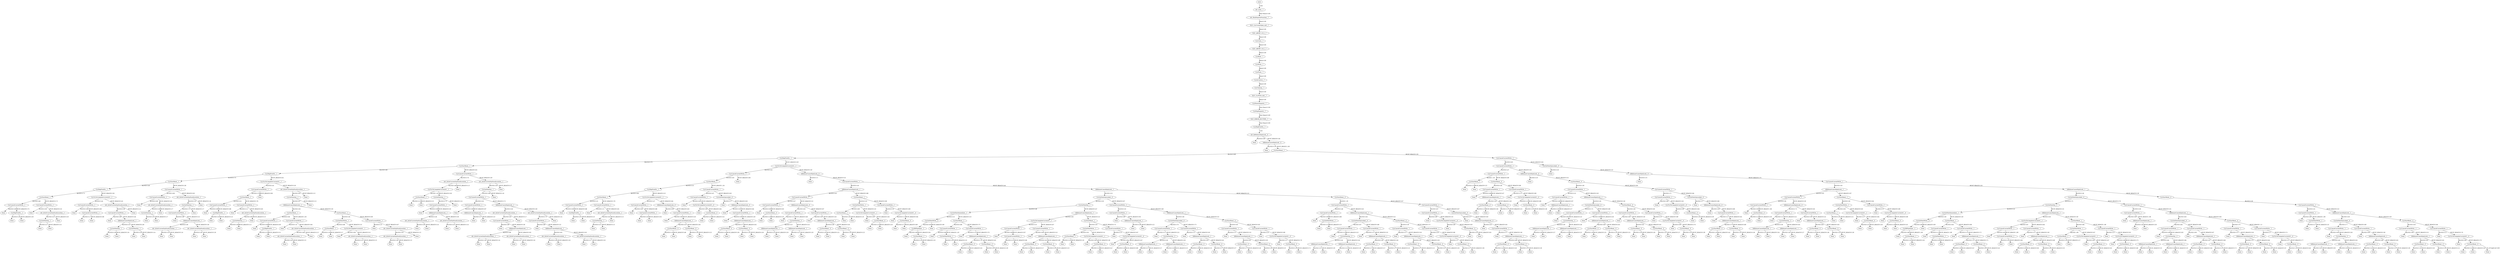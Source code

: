 digraph TG {
0 [label="main"]
1 [label="sdv_main__?"]
2 [label="sdv_RunDispatchFunction__?"]
3 [label="SLIC_CyyCreateOpen_exit__?"]
4 [label="SLIC_ABORT_20_0__?"]
5 [label="CyyClose__?"]
6 [label="SLIC_ABORT_18_0__?"]
7 [label="CyyRead__?"]
8 [label="CyyWrite__?"]
9 [label="CyyFlush__?"]
10 [label="CyyIoControl__?"]
11 [label="CyyCleanup__?"]
12 [label="SLIC_CyyWrite_exit__?"]
13 [label="CyyPowerDispatch__?"]
14 [label="CyyPnpDispatch__?"]
15 [label="SLIC_ERROR_ROUTINE__?"]
16 [label="CyyDbgPrintEx__?"]
17 [label="sdv_KeReleaseSpinLock__0"]
18 [label="Done"]
19 [label="IoReleaseCancelSpinLock__0"]
20 [label="Done"]
21 [label="CyyStartRead__1"]
22 [label="CyyDbgPrintEx__1"]
23 [label="CyyStartRead__1"]
24 [label="CyyDbgPrintEx__1"]
25 [label="CyyStartRead__1"]
26 [label="CyyDbgPrintEx__1"]
27 [label="CyyStartRead__1"]
28 [label="CyyCancelCurrentWrite__1"]
29 [label="Done"]
30 [label="CyyDbgPrintEx__1"]
31 [label="Done"]
32 [label="Done"]
33 [label="CyyCancelCurrentWrite__1"]
34 [label="Done"]
35 [label="sdv_IoGetCurrentIrpStackLocation__1"]
36 [label="CyyGetNextIrp__1"]
37 [label="Done"]
38 [label="Done"]
39 [label="Done"]
40 [label="CyyTryToCompleteCurrent#1__1"]
41 [label="CyyCancelCurrentWrite__1"]
42 [label="Done"]
43 [label="CyyCancelCurrentWrite__1"]
44 [label="Done"]
45 [label="Done"]
46 [label="sdv_IoGetCurrentIrpStackLocation__1"]
47 [label="CyyCancelCurrentWrite__1"]
48 [label="Done"]
49 [label="IoReleaseCancelSpinLock__1"]
50 [label="CyyGetNextIrp__1"]
51 [label="Done"]
52 [label="Done"]
53 [label="CyyGetNextIrp__1"]
54 [label="Done"]
55 [label="Done"]
56 [label="Done"]
57 [label="CyyCancelCurrentWrite__1"]
58 [label="CyyCancelCurrentWrite__1"]
59 [label="Done"]
60 [label="sdv_IoGetCurrentIrpStackLocation__1"]
61 [label="CyyGetNextIrp__1"]
62 [label="Done"]
63 [label="Done"]
64 [label="Done"]
65 [label="sdv_IoGetCurrentIrpStackLocation__1"]
66 [label="CyyGetNextIrp__1"]
67 [label="CyyCancelCurrentWrite__1"]
68 [label="Done"]
69 [label="IoReleaseCancelSpinLock__1"]
70 [label="sdv_IoGetCurrentIrpStackLocation__1"]
71 [label="Done"]
72 [label="Done"]
73 [label="sdv_IoGetCurrentIrpStackLocation__1"]
74 [label="Done"]
75 [label="Done"]
76 [label="Done"]
77 [label="Done"]
78 [label="CyyTryToCompleteCurrent#1__1"]
79 [label="CyyCancelCurrentWrite__1"]
80 [label="CyyStartRead__1"]
81 [label="CyyCancelCurrentWrite__1"]
82 [label="Done"]
83 [label="CyyDbgPrintEx__1"]
84 [label="Done"]
85 [label="Done"]
86 [label="CyyCancelCurrentWrite__1"]
87 [label="Done"]
88 [label="sdv_IoGetCurrentIrpStackLocation__1"]
89 [label="CyyGetNextIrp__1"]
90 [label="Done"]
91 [label="Done"]
92 [label="Done"]
93 [label="Done"]
94 [label="sdv_IoGetCurrentIrpStackLocation__1"]
95 [label="CyyGetNextIrp__1"]
96 [label="IoReleaseCancelSpinLock__1"]
97 [label="CyyStartRead__1"]
98 [label="CyyCancelCurrentWrite__1"]
99 [label="Done"]
100 [label="CyyDbgPrintEx__1"]
101 [label="Done"]
102 [label="Done"]
103 [label="CyyCancelCurrentWrite__1"]
104 [label="Done"]
105 [label="sdv_IoGetCurrentIrpStackLocation__1"]
106 [label="sdv_IoGetCurrentIrpStackLocation__1"]
107 [label="Done"]
108 [label="Done"]
109 [label="Done"]
110 [label="CyyStartRead__1"]
111 [label="CyyGetNextWrite__1"]
112 [label="CyyStartRead__1"]
113 [label="Done"]
114 [label="Done"]
115 [label="CyyTryToCompleteCurrent#1__1"]
116 [label="Done"]
117 [label="sdv_IoGetCurrentIrpStackLocation__1"]
118 [label="Done"]
119 [label="Done"]
120 [label="CyyCancelCurrentWrite__1"]
121 [label="Done"]
122 [label="sdv_IoGetCurrentIrpStackLocation__1"]
123 [label="sdv_IoGetCurrentIrpStackLocation__1"]
124 [label="Done"]
125 [label="Done"]
126 [label="Done"]
127 [label="Done"]
128 [label="Done"]
129 [label="CyyCancelCurrentWrite__1"]
130 [label="sdv_IoGetCurrentIrpStackLocation__1"]
131 [label="CyyTryToCompleteCurrent#1__1"]
132 [label="CyyStartRead__1"]
133 [label="Done"]
134 [label="Done"]
135 [label="CyyGetNextIrp__1"]
136 [label="CyyCancelCurrentWrite__1"]
137 [label="Done"]
138 [label="IoReleaseCancelSpinLock__1"]
139 [label="sdv_IoGetCurrentIrpStackLocation__1"]
140 [label="Done"]
141 [label="Done"]
142 [label="sdv_IoGetCurrentIrpStackLocation__1"]
143 [label="Done"]
144 [label="Done"]
145 [label="Done"]
146 [label="Done"]
147 [label="sdv_IoGetCurrentIrpStackLocation__1"]
148 [label="CyyGetNextIrp__1"]
149 [label="CyyCancelCurrentWrite__1"]
150 [label="CyyCancelCurrentWrite__1"]
151 [label="Done"]
152 [label="IoReleaseCancelSpinLock__1"]
153 [label="Done"]
154 [label="Done"]
155 [label="IoReleaseCancelSpinLock__1"]
156 [label="sdv_IoGetCurrentIrpStackLocation__1"]
157 [label="CyyCancelCurrentWrite__1"]
158 [label="Done"]
159 [label="IoReleaseCancelSpinLock__1"]
160 [label="sdv_IoGetCurrentIrpStackLocation__1"]
161 [label="Done"]
162 [label="Done"]
163 [label="sdv_IoGetCurrentIrpStackLocation__1"]
164 [label="Done"]
165 [label="Done"]
166 [label="Done"]
167 [label="sdv_IoGetCurrentIrpStackLocation__1"]
168 [label="CyyCancelCurrentWrite__1"]
169 [label="Done"]
170 [label="IoReleaseCancelSpinLock__1"]
171 [label="sdv_IoGetCurrentIrpStackLocation__1"]
172 [label="Done"]
173 [label="Done"]
174 [label="sdv_IoGetCurrentIrpStackLocation__1"]
175 [label="Done"]
176 [label="Done"]
177 [label="Done"]
178 [label="Done"]
179 [label="Done"]
180 [label="CyyTryToCompleteCurrent#1__1"]
181 [label="CyyCancelCurrentWrite__1"]
182 [label="CyyStartRead__1"]
183 [label="CyyDbgPrintEx__1"]
184 [label="CyyStartRead__1"]
185 [label="CyyCancelCurrentWrite__1"]
186 [label="Done"]
187 [label="CyyDbgPrintEx__1"]
188 [label="Done"]
189 [label="Done"]
190 [label="CyyCancelCurrentWrite__1"]
191 [label="Done"]
192 [label="sdv_IoGetCurrentIrpStackLocation__1"]
193 [label="CyyGetNextIrp__1"]
194 [label="Done"]
195 [label="Done"]
196 [label="Done"]
197 [label="CyyTryToCompleteCurrent#1__1"]
198 [label="CyyCancelCurrentWrite__1"]
199 [label="Done"]
200 [label="CyyCancelCurrentWrite__1"]
201 [label="Done"]
202 [label="Done"]
203 [label="IoReleaseCancelSpinLock__0"]
204 [label="Done"]
205 [label="CyyCancelCurrentWrite__1"]
206 [label="Done"]
207 [label="IoReleaseCancelSpinLock__1"]
208 [label="CyyStartRead__0"]
209 [label="Done"]
210 [label="Done"]
211 [label="CyyStartRead__0"]
212 [label="Done"]
213 [label="Done"]
214 [label="CyyCancelCurrentWrite__1"]
215 [label="CyyCancelCurrentWrite__1"]
216 [label="Done"]
217 [label="CyyTryToCompleteCurrent#1__0"]
218 [label="Done"]
219 [label="CyyStartRead__0"]
220 [label="Done"]
221 [label="Done"]
222 [label="CyyGetNextIrpLocked__0"]
223 [label="Done"]
224 [label="IoReleaseCancelSpinLock__0"]
225 [label="Done"]
226 [label="CyyCancelCurrentWrite__1"]
227 [label="Done"]
228 [label="IoReleaseCancelSpinLock__1"]
229 [label="CyyStartRead__0"]
230 [label="Done"]
231 [label="Done"]
232 [label="CyyStartRead__0"]
233 [label="Done"]
234 [label="Done"]
235 [label="Done"]
236 [label="IoReleaseCancelSpinLock__0"]
237 [label="Done"]
238 [label="CyyCancelCurrentWrite__1"]
239 [label="IoReleaseCancelSpinLock__1"]
240 [label="CyyCancelCurrentWrite__1"]
241 [label="CyyCancelCurrentWrite__1"]
242 [label="Done"]
243 [label="CyyStartRead__0"]
244 [label="Done"]
245 [label="Done"]
246 [label="IoReleaseCancelSpinLock__0"]
247 [label="CyyCancelCurrentWrite__1"]
248 [label="Done"]
249 [label="CyyGetNextIrp__3"]
250 [label="IoReleaseCancelSpinLock__1"]
251 [label="Done"]
252 [label="Done"]
253 [label="IoReleaseCancelSpinLock__1"]
254 [label="Done"]
255 [label="Done"]
256 [label="CyyCancelCurrentWrite__1"]
257 [label="Done"]
258 [label="IoReleaseCancelSpinLock__1"]
259 [label="CyyStartRead__0"]
260 [label="Done"]
261 [label="Done"]
262 [label="CyyStartRead__0"]
263 [label="Done"]
264 [label="Done"]
265 [label="CyyStartRead__1"]
266 [label="CyyGetNextWrite__1"]
267 [label="CyyStartRead__1"]
268 [label="Done"]
269 [label="Done"]
270 [label="CyyTryToCompleteCurrent#1__1"]
271 [label="Done"]
272 [label="CyyStartRead__0"]
273 [label="Done"]
274 [label="Done"]
275 [label="CyyCancelCurrentWrite__1"]
276 [label="Done"]
277 [label="CyyTryToCompleteCurrent#1__0"]
278 [label="Done"]
279 [label="CyyStartRead__0"]
280 [label="Done"]
281 [label="Done"]
282 [label="IoReleaseCancelSpinLock__1"]
283 [label="CyyGetNextIrpLocked__0"]
284 [label="CyyGetNextIrp__1"]
285 [label="CyyGetNextImmediate__1"]
286 [label="CyyGetNextWrite__4"]
287 [label="CyyIRPEpilogue__2"]
288 [label="Done"]
289 [label="CyyStartRead__1"]
290 [label="Done"]
291 [label="Done"]
292 [label="Done"]
293 [label="CyyStartRead__1"]
294 [label="CyyCancelCurrentWrite__1"]
295 [label="Done"]
296 [label="CyyGetNextWrite__1"]
297 [label="Done"]
298 [label="Done"]
299 [label="CyyCancelCurrentWrite__1"]
300 [label="Done"]
301 [label="IoReleaseCancelSpinLock__1"]
302 [label="CyyStartRead__0"]
303 [label="Done"]
304 [label="Done"]
305 [label="CyyStartRead__0"]
306 [label="Done"]
307 [label="Done"]
308 [label="IoReleaseCancelSpinLock__1"]
309 [label="CyyTryToCompleteCurrent#1__1"]
310 [label="CyyCancelCurrentWrite__1"]
311 [label="Done"]
312 [label="CyyCancelCurrentWrite__1"]
313 [label="Done"]
314 [label="Done"]
315 [label="CyyCancelCurrentWrite__1"]
316 [label="Done"]
317 [label="IoReleaseCancelSpinLock__1"]
318 [label="CyyStartRead__0"]
319 [label="Done"]
320 [label="Done"]
321 [label="CyyStartRead__0"]
322 [label="Done"]
323 [label="Done"]
324 [label="CyyStartRead__1"]
325 [label="CyyGetNextWrite__1"]
326 [label="CyyStartRead__1"]
327 [label="Done"]
328 [label="Done"]
329 [label="CyyTryToCompleteCurrent#1__1"]
330 [label="Done"]
331 [label="CyyStartRead__0"]
332 [label="Done"]
333 [label="Done"]
334 [label="CyyCancelCurrentWrite__1"]
335 [label="Done"]
336 [label="CyyTryToCompleteCurrent#1__0"]
337 [label="Done"]
338 [label="CyyStartRead__0"]
339 [label="Done"]
340 [label="Done"]
341 [label="CyyCancelCurrentWrite__1"]
342 [label="CyyCancelCurrentWrite__1"]
343 [label="Done"]
344 [label="IoReleaseCancelSpinLock__1"]
345 [label="Done"]
346 [label="Done"]
347 [label="IoReleaseCancelSpinLock__1"]
348 [label="CyyGetNextIrpLocked__0"]
349 [label="CyyCancelCurrentWrite__1"]
350 [label="Done"]
351 [label="CyyGetNextIrp__3"]
352 [label="IoReleaseCancelSpinLock__1"]
353 [label="Done"]
354 [label="Done"]
355 [label="IoReleaseCancelSpinLock__1"]
356 [label="Done"]
357 [label="Done"]
358 [label="CyyCancelCurrentWrite__1"]
359 [label="Done"]
360 [label="IoReleaseCancelSpinLock__1"]
361 [label="CyyStartRead__0"]
362 [label="Done"]
363 [label="Done"]
364 [label="CyyStartRead__0"]
365 [label="Done"]
366 [label="Done"]
367 [label="CyyStartRead__0"]
368 [label="CyyCancelCurrentWrite__1"]
369 [label="Done"]
370 [label="IoReleaseCancelSpinLock__1"]
371 [label="CyyStartRead__0"]
372 [label="Done"]
373 [label="Done"]
374 [label="CyyStartRead__0"]
375 [label="Done"]
376 [label="Done"]
377 [label="CyyCancelCurrentWrite__1"]
378 [label="Done"]
379 [label="CyyTryToCompleteCurrent#1__0"]
380 [label="Done"]
381 [label="CyyStartRead__0"]
382 [label="Done"]
383 [label="Done"]
384 [label="CyyStartRead__0"]
385 [label="CyyCancelCurrentWrite__1"]
386 [label="CyyCancelCurrentWrite__1"]
387 [label="Done"]
388 [label="CyyGetNextWrite__1"]
389 [label="Done"]
390 [label="Done"]
391 [label="IoReleaseCancelSpinLock__1"]
392 [label="CyyGetNextIrpLocked__0"]
393 [label="CyyCancelCurrentWrite__1"]
394 [label="Done"]
395 [label="CyyGetNextIrp__3"]
396 [label="IoReleaseCancelSpinLock__1"]
397 [label="Done"]
398 [label="Done"]
399 [label="IoReleaseCancelSpinLock__1"]
400 [label="Done"]
401 [label="Done"]
402 [label="CyyCancelCurrentWrite__1"]
403 [label="Done"]
404 [label="IoReleaseCancelSpinLock__1"]
405 [label="CyyStartRead__0"]
406 [label="Done"]
407 [label="Done"]
408 [label="CyyStartRead__0"]
409 [label="Done"]
410 [label="Done"]
411 [label="CyyStartRead__0"]
412 [label="CyyCancelCurrentWrite__1"]
413 [label="Done"]
414 [label="IoReleaseCancelSpinLock__1"]
415 [label="CyyStartRead__0"]
416 [label="Done"]
417 [label="Done"]
418 [label="CyyStartRead__0"]
419 [label="Done"]
420 [label="Done"]
421 [label="CyyCancelCurrentWrite__1"]
422 [label="Done"]
423 [label="CyyTryToCompleteCurrent#1__0"]
424 [label="Done"]
425 [label="CyyStartRead__0"]
426 [label="Done"]
427 [label="Done"]
428 [label="CyyCancelCurrentWrite__1"]
429 [label="CyyCancelCurrentWrite__1"]
430 [label="Done"]
431 [label="CyyTryToCompleteCurrent#1__0"]
432 [label="Done"]
433 [label="CyyStartRead__0"]
434 [label="Done"]
435 [label="Done"]
436 [label="CyyGetNextIrpLocked__0"]
437 [label="Done"]
438 [label="IoReleaseCancelSpinLock__0"]
439 [label="Done"]
440 [label="CyyCancelCurrentWrite__1"]
441 [label="Done"]
442 [label="IoReleaseCancelSpinLock__1"]
443 [label="CyyStartRead__0"]
444 [label="Done"]
445 [label="Done"]
446 [label="CyyStartRead__0"]
447 [label="Done"]
448 [label="Done"]
449 [label="CyyCancelCurrentWrite__1"]
450 [label="CyyCancelCurrentWrite__1"]
451 [label="CyyCancelCurrentWrite__1"]
452 [label="CyyStartRead__1"]
453 [label="Done"]
454 [label="Done"]
455 [label="CyyStartRead__0"]
456 [label="CyyCancelCurrentWrite__1"]
457 [label="Done"]
458 [label="IoReleaseCancelSpinLock__1"]
459 [label="CyyStartRead__0"]
460 [label="Done"]
461 [label="Done"]
462 [label="CyyStartRead__0"]
463 [label="Done"]
464 [label="Done"]
465 [label="CyyCancelCurrentWrite__1"]
466 [label="Done"]
467 [label="CyyTryToCompleteCurrent#1__0"]
468 [label="Done"]
469 [label="CyyStartRead__0"]
470 [label="Done"]
471 [label="Done"]
472 [label="IoReleaseCancelSpinLock__0"]
473 [label="Done"]
474 [label="CyyStartRead__0"]
475 [label="CyyCancelCurrentWrite__1"]
476 [label="CyyCancelCurrentWrite__1"]
477 [label="Done"]
478 [label="IoReleaseCancelSpinLock__1"]
479 [label="Done"]
480 [label="Done"]
481 [label="IoReleaseCancelSpinLock__1"]
482 [label="CyyGetNextIrpLocked__0"]
483 [label="CyyCancelCurrentWrite__1"]
484 [label="Done"]
485 [label="CyyGetNextIrp__3"]
486 [label="IoReleaseCancelSpinLock__1"]
487 [label="Done"]
488 [label="Done"]
489 [label="IoReleaseCancelSpinLock__1"]
490 [label="Done"]
491 [label="Done"]
492 [label="CyyCancelCurrentWrite__1"]
493 [label="Done"]
494 [label="IoReleaseCancelSpinLock__1"]
495 [label="CyyStartRead__0"]
496 [label="Done"]
497 [label="Done"]
498 [label="CyyStartRead__0"]
499 [label="Done"]
500 [label="Done"]
501 [label="CyyStartRead__0"]
502 [label="CyyCancelCurrentWrite__1"]
503 [label="Done"]
504 [label="IoReleaseCancelSpinLock__1"]
505 [label="CyyStartRead__0"]
506 [label="Done"]
507 [label="Done"]
508 [label="CyyStartRead__0"]
509 [label="Done"]
510 [label="Done"]
511 [label="CyyCancelCurrentWrite__1"]
512 [label="Done"]
513 [label="CyyTryToCompleteCurrent#1__0"]
514 [label="Done"]
515 [label="CyyStartRead__0"]
516 [label="Done"]
517 [label="Done"]
518 [label="CyyCancelCurrentWrite__1"]
519 [label="CyyCancelCurrentWrite__1"]
520 [label="Done"]
521 [label="CyyTryToCompleteCurrent#1__0"]
522 [label="Done"]
523 [label="CyyStartRead__0"]
524 [label="Done"]
525 [label="Done"]
526 [label="CyyGetNextIrpLocked__0"]
527 [label="Done"]
528 [label="IoReleaseCancelSpinLock__0"]
529 [label="Done"]
530 [label="CyyCancelCurrentWrite__1"]
531 [label="Done"]
532 [label="IoReleaseCancelSpinLock__1"]
533 [label="CyyStartRead__0"]
534 [label="Done"]
535 [label="Done"]
536 [label="CyyStartRead__0"]
537 [label="Done"]
538 [label="Done"]
539 [label="CyyGetNextIrpLocked__0"]
540 [label="Done"]
541 [label="IoReleaseCancelSpinLock__0"]
542 [label="Done"]
543 [label="CyyCancelCurrentWrite__1"]
544 [label="IoReleaseCancelSpinLock__1"]
545 [label="CyyCancelCurrentWrite__1"]
546 [label="CyyCancelCurrentWrite__1"]
547 [label="Done"]
548 [label="CyyStartRead__0"]
549 [label="Done"]
550 [label="Done"]
551 [label="IoReleaseCancelSpinLock__0"]
552 [label="CyyCancelCurrentWrite__1"]
553 [label="Done"]
554 [label="CyyGetNextIrp__3"]
555 [label="IoReleaseCancelSpinLock__1"]
556 [label="Done"]
557 [label="Done"]
558 [label="IoReleaseCancelSpinLock__1"]
559 [label="Done"]
560 [label="Done"]
561 [label="CyyCancelCurrentWrite__1"]
562 [label="Done"]
563 [label="IoReleaseCancelSpinLock__1"]
564 [label="CyyStartRead__0"]
565 [label="Done"]
566 [label="Done"]
567 [label="CyyStartRead__0"]
568 [label="Done"]
569 [label="Done"]
570 [label="CyyStartRead__1"]
571 [label="CyyGetNextWrite__1"]
572 [label="CyyStartRead__1"]
573 [label="Done"]
574 [label="Done"]
575 [label="CyyTryToCompleteCurrent#1__1"]
576 [label="Done"]
577 [label="CyyStartRead__0"]
578 [label="Done"]
579 [label="Done"]
580 [label="CyyCancelCurrentWrite__1"]
581 [label="Done"]
582 [label="CyyTryToCompleteCurrent#1__0"]
583 [label="Done"]
584 [label="CyyStartRead__0"]
585 [label="Done"]
586 [label="Done"]
587 [label="IoReleaseCancelSpinLock__1"]
588 [label="CyyGetNextIrpLocked__0"]
589 [label="CyyGetNextIrp__1"]
590 [label="CyyGetNextImmediate__1"]
591 [label="CyyGetNextWrite__4"]
592 [label="CyyIRPEpilogue__2"]
593 [label="Done"]
594 [label="CyyStartRead__1"]
595 [label="Done"]
596 [label="Done"]
597 [label="Done"]
598 [label="CyyStartRead__1"]
599 [label="CyyCancelCurrentWrite__1"]
600 [label="Done"]
601 [label="CyyGetNextWrite__1"]
602 [label="Done"]
603 [label="Done"]
604 [label="CyyCancelCurrentWrite__1"]
605 [label="Done"]
606 [label="IoReleaseCancelSpinLock__1"]
607 [label="CyyStartRead__0"]
608 [label="Done"]
609 [label="Done"]
610 [label="CyyStartRead__0"]
611 [label="Done"]
612 [label="Done"]
613 [label="IoReleaseCancelSpinLock__1"]
614 [label="CyyTryToCompleteCurrent#1__1"]
615 [label="CyyCancelCurrentWrite__1"]
616 [label="Done"]
617 [label="CyyCancelCurrentWrite__1"]
618 [label="Done"]
619 [label="Done"]
620 [label="CyyCancelCurrentWrite__1"]
621 [label="Done"]
622 [label="IoReleaseCancelSpinLock__1"]
623 [label="CyyStartRead__0"]
624 [label="Done"]
625 [label="Done"]
626 [label="CyyStartRead__0"]
627 [label="Done"]
628 [label="Done"]
629 [label="CyyStartRead__1"]
630 [label="CyyGetNextWrite__1"]
631 [label="CyyStartRead__1"]
632 [label="Done"]
633 [label="Done"]
634 [label="CyyTryToCompleteCurrent#1__1"]
635 [label="Done"]
636 [label="CyyStartRead__0"]
637 [label="Done"]
638 [label="Done"]
639 [label="CyyCancelCurrentWrite__1"]
640 [label="Done"]
641 [label="CyyTryToCompleteCurrent#1__0"]
642 [label="Done"]
643 [label="CyyStartRead__0"]
644 [label="Done"]
645 [label="Done"]
646 [label="CyyCancelCurrentWrite__1"]
647 [label="CyyCancelCurrentWrite__1"]
648 [label="Done"]
649 [label="IoReleaseCancelSpinLock__1"]
650 [label="Done"]
651 [label="Done"]
652 [label="IoReleaseCancelSpinLock__1"]
653 [label="CyyGetNextIrpLocked__0"]
654 [label="CyyCancelCurrentWrite__1"]
655 [label="Done"]
656 [label="CyyGetNextIrp__3"]
657 [label="IoReleaseCancelSpinLock__1"]
658 [label="Done"]
659 [label="Done"]
660 [label="IoReleaseCancelSpinLock__1"]
661 [label="Done"]
662 [label="Done"]
663 [label="CyyCancelCurrentWrite__1"]
664 [label="Done"]
665 [label="IoReleaseCancelSpinLock__1"]
666 [label="CyyStartRead__0"]
667 [label="Done"]
668 [label="Done"]
669 [label="CyyStartRead__0"]
670 [label="Done"]
671 [label="Done"]
672 [label="CyyStartRead__0"]
673 [label="CyyCancelCurrentWrite__1"]
674 [label="Done"]
675 [label="IoReleaseCancelSpinLock__1"]
676 [label="CyyStartRead__0"]
677 [label="Done"]
678 [label="Done"]
679 [label="CyyStartRead__0"]
680 [label="Done"]
681 [label="Done"]
682 [label="CyyCancelCurrentWrite__1"]
683 [label="Done"]
684 [label="CyyTryToCompleteCurrent#1__0"]
685 [label="Done"]
686 [label="CyyStartRead__0"]
687 [label="Done"]
688 [label="Done"]
689 [label="CyyStartRead__0"]
690 [label="CyyCancelCurrentWrite__1"]
691 [label="CyyCancelCurrentWrite__1"]
692 [label="Done"]
693 [label="CyyGetNextWrite__1"]
694 [label="Done"]
695 [label="Done"]
696 [label="IoReleaseCancelSpinLock__1"]
697 [label="CyyGetNextIrpLocked__0"]
698 [label="CyyCancelCurrentWrite__1"]
699 [label="Done"]
700 [label="CyyGetNextIrp__3"]
701 [label="IoReleaseCancelSpinLock__1"]
702 [label="Done"]
703 [label="Done"]
704 [label="IoReleaseCancelSpinLock__1"]
705 [label="Done"]
706 [label="Done"]
707 [label="CyyCancelCurrentWrite__1"]
708 [label="Done"]
709 [label="IoReleaseCancelSpinLock__1"]
710 [label="CyyStartRead__0"]
711 [label="Done"]
712 [label="Done"]
713 [label="CyyStartRead__0"]
714 [label="Done"]
715 [label="Done"]
716 [label="CyyStartRead__0"]
717 [label="CyyCancelCurrentWrite__1"]
718 [label="Done"]
719 [label="IoReleaseCancelSpinLock__1"]
720 [label="CyyStartRead__0"]
721 [label="Done"]
722 [label="Done"]
723 [label="CyyStartRead__0"]
724 [label="Done"]
725 [label="Done"]
726 [label="CyyCancelCurrentWrite__1"]
727 [label="Done"]
728 [label="CyyTryToCompleteCurrent#1__0"]
729 [label="Done"]
730 [label="CyyStartRead__0"]
731 [label="Done"]
732 [label="Done"]
733 [label="Done"]
0 -> 1 [label=" 0.00"]
1 -> 2 [label="Must Reach 0.00"]
2 -> 3 [label="Block 0.00"]
3 -> 4 [label="Block 0.00"]
4 -> 5 [label="Block 0.00"]
5 -> 6 [label="Block 0.00"]
6 -> 7 [label="Block 0.00"]
7 -> 8 [label="Block 0.00"]
8 -> 9 [label="Block 0.00"]
9 -> 10 [label="Block 0.00"]
10 -> 11 [label="Block 0.00"]
11 -> 12 [label="Block 0.00"]
12 -> 13 [label="Block 0.00"]
13 -> 14 [label="Must Reach 0.00"]
14 -> 15 [label="Must Reach 0.00"]
15 -> 16 [label="Must Reach 0.00"]
16 -> 17 [label=" 0.92"]
17 -> 18 [label="BLOCK 0.09"]
17 -> 19 [label="MUST_REACH 0.44"]
19 -> 20 [label="BLOCK 0.19"]
19 -> 21 [label="MUST_REACH 1.00"]
21 -> 22 [label="BLOCK 0.48"]
21 -> 449 [label="MUST_REACH 0.59"]
22 -> 23 [label="BLOCK 0.70"]
22 -> 180 [label="MUST_REACH 0.59"]
23 -> 24 [label="BLOCK 0.48"]
23 -> 129 [label="MUST_REACH 0.61"]
24 -> 25 [label="BLOCK 0.73"]
24 -> 78 [label="MUST_REACH 0.61"]
25 -> 26 [label="BLOCK 0.48"]
25 -> 57 [label="MUST_REACH 0.58"]
26 -> 27 [label="BLOCK 0.73"]
26 -> 40 [label="MUST_REACH 0.56"]
27 -> 28 [label="BLOCK 0.48"]
27 -> 33 [label="MUST_REACH 0.72"]
28 -> 29 [label="BLOCK 0.09"]
28 -> 30 [label="MUST_REACH 0.73"]
30 -> 31 [label="BLOCK 0.16"]
30 -> 32 [label="MUST_REACH 0.28"]
33 -> 34 [label="BLOCK 0.09"]
33 -> 35 [label="MUST_REACH 0.55"]
35 -> 36 [label="BLOCK 0.53"]
35 -> 39 [label="MUST_REACH 0.20"]
36 -> 37 [label="BLOCK 0.27"]
36 -> 38 [label="MUST_REACH 0.14"]
40 -> 41 [label="BLOCK 0.44"]
40 -> 46 [label="MUST_REACH 0.45"]
41 -> 42 [label="BLOCK 0.06"]
41 -> 43 [label="MUST_REACH 0.80"]
43 -> 44 [label="BLOCK 0.17"]
43 -> 45 [label="MUST_REACH 0.06"]
46 -> 47 [label="BLOCK 0.58"]
46 -> 56 [label="MUST_REACH 0.14"]
47 -> 48 [label="BLOCK 0.08"]
47 -> 49 [label="MUST_REACH 0.44"]
49 -> 50 [label="BLOCK 0.52"]
49 -> 53 [label="MUST_REACH 0.59"]
50 -> 51 [label="BLOCK 0.38"]
50 -> 52 [label="MUST_REACH 0.16"]
53 -> 54 [label="BLOCK 0.20"]
53 -> 55 [label="MUST_REACH 0.14"]
57 -> 58 [label="BLOCK 0.69"]
57 -> 65 [label="MUST_REACH 0.63"]
58 -> 59 [label="BLOCK 0.08"]
58 -> 60 [label="MUST_REACH 0.45"]
60 -> 61 [label="BLOCK 0.56"]
60 -> 64 [label="MUST_REACH 0.17"]
61 -> 62 [label="BLOCK 0.25"]
61 -> 63 [label="MUST_REACH 0.17"]
65 -> 66 [label="BLOCK 0.55"]
65 -> 77 [label="MUST_REACH 0.14"]
66 -> 67 [label="BLOCK 0.75"]
66 -> 76 [label="MUST_REACH 0.17"]
67 -> 68 [label="BLOCK 0.08"]
67 -> 69 [label="MUST_REACH 0.52"]
69 -> 70 [label="BLOCK 0.58"]
69 -> 73 [label="MUST_REACH 0.56"]
70 -> 71 [label="BLOCK 0.33"]
70 -> 72 [label="MUST_REACH 0.14"]
73 -> 74 [label="BLOCK 0.28"]
73 -> 75 [label="MUST_REACH 0.16"]
78 -> 79 [label="BLOCK 0.41"]
78 -> 94 [label="MUST_REACH 0.50"]
79 -> 80 [label="BLOCK 0.78"]
79 -> 93 [label="MUST_REACH 0.06"]
80 -> 81 [label="BLOCK 0.55"]
80 -> 86 [label="MUST_REACH 0.78"]
81 -> 82 [label="BLOCK 0.08"]
81 -> 83 [label="MUST_REACH 0.86"]
83 -> 84 [label="BLOCK 0.20"]
83 -> 85 [label="MUST_REACH 0.23"]
86 -> 87 [label="BLOCK 0.13"]
86 -> 88 [label="MUST_REACH 0.63"]
88 -> 89 [label="BLOCK 0.69"]
88 -> 92 [label="MUST_REACH 0.13"]
89 -> 90 [label="BLOCK 0.38"]
89 -> 91 [label="MUST_REACH 0.13"]
94 -> 95 [label="BLOCK 0.63"]
94 -> 128 [label="MUST_REACH 0.13"]
95 -> 96 [label="BLOCK 0.47"]
95 -> 127 [label="MUST_REACH 0.13"]
96 -> 97 [label="BLOCK 0.56"]
96 -> 110 [label="MUST_REACH 0.50"]
97 -> 98 [label="BLOCK 0.64"]
97 -> 103 [label="MUST_REACH 1.03"]
98 -> 99 [label="BLOCK 0.09"]
98 -> 100 [label="MUST_REACH 0.95"]
100 -> 101 [label="BLOCK 0.23"]
100 -> 102 [label="MUST_REACH 0.31"]
103 -> 104 [label="BLOCK 0.14"]
103 -> 105 [label="MUST_REACH 0.64"]
105 -> 106 [label="BLOCK 0.66"]
105 -> 109 [label="MUST_REACH 0.13"]
106 -> 107 [label="BLOCK 0.42"]
106 -> 108 [label="MUST_REACH 0.13"]
110 -> 111 [label="BLOCK 0.56"]
110 -> 120 [label="MUST_REACH 0.80"]
111 -> 112 [label="BLOCK 0.88"]
111 -> 115 [label="MUST_REACH 0.53"]
112 -> 113 [label="BLOCK 0.14"]
112 -> 114 [label="MUST_REACH 0.17"]
115 -> 116 [label="BLOCK 0.08"]
115 -> 117 [label="MUST_REACH 0.55"]
117 -> 118 [label="BLOCK 0.23"]
117 -> 119 [label="MUST_REACH 0.13"]
120 -> 121 [label="BLOCK 0.13"]
120 -> 122 [label="MUST_REACH 0.67"]
122 -> 123 [label="BLOCK 0.59"]
122 -> 126 [label="MUST_REACH 0.13"]
123 -> 124 [label="BLOCK 0.38"]
123 -> 125 [label="MUST_REACH 0.13"]
129 -> 130 [label="BLOCK 0.70"]
129 -> 147 [label="MUST_REACH 0.59"]
130 -> 131 [label="BLOCK 0.48"]
130 -> 146 [label="MUST_REACH 0.13"]
131 -> 132 [label="BLOCK 1.41"]
131 -> 135 [label="MUST_REACH 0.56"]
132 -> 133 [label="BLOCK 0.13"]
132 -> 134 [label="MUST_REACH 0.23"]
135 -> 136 [label="BLOCK 0.73"]
135 -> 145 [label="MUST_REACH 0.14"]
136 -> 137 [label="BLOCK 0.08"]
136 -> 138 [label="MUST_REACH 0.50"]
138 -> 139 [label="BLOCK 0.58"]
138 -> 142 [label="MUST_REACH 0.56"]
139 -> 140 [label="BLOCK 0.30"]
139 -> 141 [label="MUST_REACH 0.14"]
142 -> 143 [label="BLOCK 0.33"]
142 -> 144 [label="MUST_REACH 0.14"]
147 -> 148 [label="BLOCK 0.56"]
147 -> 179 [label="MUST_REACH 0.17"]
148 -> 149 [label="BLOCK 0.69"]
148 -> 178 [label="MUST_REACH 0.16"]
149 -> 150 [label="BLOCK 0.56"]
149 -> 155 [label="MUST_REACH 0.73"]
150 -> 151 [label="BLOCK 0.08"]
150 -> 152 [label="MUST_REACH 0.97"]
152 -> 153 [label="BLOCK 0.27"]
152 -> 154 [label="MUST_REACH 0.22"]
155 -> 156 [label="BLOCK 0.58"]
155 -> 167 [label="MUST_REACH 0.58"]
156 -> 157 [label="BLOCK 0.81"]
156 -> 166 [label="MUST_REACH 0.17"]
157 -> 158 [label="BLOCK 0.08"]
157 -> 159 [label="MUST_REACH 0.56"]
159 -> 160 [label="BLOCK 0.66"]
159 -> 163 [label="MUST_REACH 0.61"]
160 -> 161 [label="BLOCK 0.36"]
160 -> 162 [label="MUST_REACH 0.14"]
163 -> 164 [label="BLOCK 0.31"]
163 -> 165 [label="MUST_REACH 0.16"]
167 -> 168 [label="BLOCK 0.73"]
167 -> 177 [label="MUST_REACH 0.14"]
168 -> 169 [label="BLOCK 0.08"]
168 -> 170 [label="MUST_REACH 0.52"]
170 -> 171 [label="BLOCK 0.63"]
170 -> 174 [label="MUST_REACH 0.59"]
171 -> 172 [label="BLOCK 0.30"]
171 -> 173 [label="MUST_REACH 0.16"]
174 -> 175 [label="BLOCK 0.27"]
174 -> 176 [label="MUST_REACH 0.16"]
180 -> 181 [label="BLOCK 0.42"]
180 -> 236 [label="MUST_REACH 0.50"]
181 -> 182 [label="BLOCK 0.83"]
181 -> 235 [label="MUST_REACH 0.08"]
182 -> 183 [label="BLOCK 0.55"]
182 -> 214 [label="MUST_REACH 1.34"]
183 -> 184 [label="BLOCK 0.86"]
183 -> 197 [label="MUST_REACH 0.52"]
184 -> 185 [label="BLOCK 0.53"]
184 -> 190 [label="MUST_REACH 0.78"]
185 -> 186 [label="BLOCK 0.08"]
185 -> 187 [label="MUST_REACH 0.88"]
187 -> 188 [label="BLOCK 0.22"]
187 -> 189 [label="MUST_REACH 0.22"]
190 -> 191 [label="BLOCK 0.13"]
190 -> 192 [label="MUST_REACH 0.61"]
192 -> 193 [label="BLOCK 0.61"]
192 -> 196 [label="MUST_REACH 0.13"]
193 -> 194 [label="BLOCK 0.31"]
193 -> 195 [label="MUST_REACH 0.13"]
197 -> 198 [label="BLOCK 0.47"]
197 -> 203 [label="MUST_REACH 0.64"]
198 -> 199 [label="BLOCK 0.06"]
198 -> 200 [label="MUST_REACH 0.88"]
200 -> 201 [label="BLOCK 0.20"]
200 -> 202 [label="MUST_REACH 0.05"]
203 -> 204 [label="BLOCK 0.09"]
203 -> 205 [label="MUST_REACH 0.63"]
205 -> 206 [label="BLOCK 0.09"]
205 -> 207 [label="MUST_REACH 0.50"]
207 -> 208 [label="BLOCK 0.55"]
207 -> 211 [label="MUST_REACH 0.58"]
208 -> 209 [label="BLOCK 0.14"]
208 -> 210 [label="MUST_REACH 0.48"]
211 -> 212 [label="BLOCK 0.16"]
211 -> 213 [label="MUST_REACH 0.23"]
214 -> 215 [label="BLOCK 0.67"]
214 -> 222 [label="MUST_REACH 0.63"]
215 -> 216 [label="BLOCK 0.09"]
215 -> 217 [label="MUST_REACH 0.58"]
217 -> 218 [label="BLOCK 0.09"]
217 -> 219 [label="MUST_REACH 0.64"]
219 -> 220 [label="BLOCK 0.23"]
219 -> 221 [label="MUST_REACH 0.55"]
222 -> 223 [label="BLOCK 0.17"]
222 -> 224 [label="MUST_REACH 0.63"]
224 -> 225 [label="BLOCK 0.30"]
224 -> 226 [label="MUST_REACH 0.84"]
226 -> 227 [label="BLOCK 0.09"]
226 -> 228 [label="MUST_REACH 0.59"]
228 -> 229 [label="BLOCK 0.77"]
228 -> 232 [label="MUST_REACH 0.61"]
229 -> 230 [label="BLOCK 0.14"]
229 -> 231 [label="MUST_REACH 0.39"]
232 -> 233 [label="BLOCK 0.14"]
232 -> 234 [label="MUST_REACH 0.30"]
236 -> 237 [label="BLOCK 0.11"]
236 -> 238 [label="MUST_REACH 0.55"]
238 -> 239 [label="BLOCK 0.45"]
238 -> 282 [label="MUST_REACH 0.44"]
239 -> 240 [label="BLOCK 0.45"]
239 -> 265 [label="MUST_REACH 0.88"]
240 -> 241 [label="BLOCK 0.47"]
240 -> 246 [label="MUST_REACH 0.52"]
241 -> 242 [label="BLOCK 0.09"]
241 -> 243 [label="MUST_REACH 0.92"]
243 -> 244 [label="BLOCK 0.16"]
243 -> 245 [label="MUST_REACH 0.20"]
246 -> 247 [label="BLOCK 0.63"]
246 -> 256 [label="MUST_REACH 0.67"]
247 -> 248 [label="BLOCK 0.11"]
247 -> 249 [label="MUST_REACH 0.48"]
249 -> 250 [label="BLOCK 0.52"]
249 -> 253 [label="MUST_REACH 0.55"]
250 -> 251 [label="BLOCK 0.22"]
250 -> 252 [label="MUST_REACH 0.20"]
253 -> 254 [label="BLOCK 0.23"]
253 -> 255 [label="MUST_REACH 0.20"]
256 -> 257 [label="BLOCK 0.09"]
256 -> 258 [label="MUST_REACH 0.50"]
258 -> 259 [label="BLOCK 0.58"]
258 -> 262 [label="MUST_REACH 0.56"]
259 -> 260 [label="BLOCK 0.16"]
259 -> 261 [label="MUST_REACH 0.25"]
262 -> 263 [label="BLOCK 0.14"]
262 -> 264 [label="MUST_REACH 0.22"]
265 -> 266 [label="BLOCK 0.55"]
265 -> 275 [label="MUST_REACH 0.80"]
266 -> 267 [label="BLOCK 0.89"]
266 -> 270 [label="MUST_REACH 0.53"]
267 -> 268 [label="BLOCK 0.14"]
267 -> 269 [label="MUST_REACH 0.19"]
270 -> 271 [label="BLOCK 0.09"]
270 -> 272 [label="MUST_REACH 0.56"]
272 -> 273 [label="BLOCK 0.14"]
272 -> 274 [label="MUST_REACH 0.20"]
275 -> 276 [label="BLOCK 0.14"]
275 -> 277 [label="MUST_REACH 0.69"]
277 -> 278 [label="BLOCK 0.11"]
277 -> 279 [label="MUST_REACH 0.64"]
279 -> 280 [label="BLOCK 0.17"]
279 -> 281 [label="MUST_REACH 0.69"]
282 -> 283 [label="BLOCK 0.53"]
282 -> 384 [label="MUST_REACH 0.52"]
283 -> 284 [label="BLOCK 0.59"]
283 -> 341 [label="MUST_REACH 0.67"]
284 -> 285 [label="BLOCK 0.48"]
284 -> 308 [label="MUST_REACH 0.47"]
285 -> 286 [label="BLOCK 0.55"]
285 -> 293 [label="MUST_REACH 0.53"]
286 -> 287 [label="BLOCK 0.83"]
286 -> 292 [label="MUST_REACH 0.09"]
287 -> 288 [label="BLOCK 0.08"]
287 -> 289 [label="MUST_REACH 0.95"]
289 -> 290 [label="BLOCK 0.14"]
289 -> 291 [label="MUST_REACH 0.19"]
293 -> 294 [label="BLOCK 0.66"]
293 -> 299 [label="MUST_REACH 0.75"]
294 -> 295 [label="BLOCK 0.08"]
294 -> 296 [label="MUST_REACH 1.02"]
296 -> 297 [label="BLOCK 0.19"]
296 -> 298 [label="MUST_REACH 0.23"]
299 -> 300 [label="BLOCK 0.13"]
299 -> 301 [label="MUST_REACH 0.70"]
301 -> 302 [label="BLOCK 0.70"]
301 -> 305 [label="MUST_REACH 0.63"]
302 -> 303 [label="BLOCK 0.14"]
302 -> 304 [label="MUST_REACH 0.41"]
305 -> 306 [label="BLOCK 0.16"]
305 -> 307 [label="MUST_REACH 0.30"]
308 -> 309 [label="BLOCK 0.56"]
308 -> 324 [label="MUST_REACH 0.52"]
309 -> 310 [label="BLOCK 0.53"]
309 -> 315 [label="MUST_REACH 0.67"]
310 -> 311 [label="BLOCK 0.08"]
310 -> 312 [label="MUST_REACH 0.97"]
312 -> 313 [label="BLOCK 0.23"]
312 -> 314 [label="MUST_REACH 0.06"]
315 -> 316 [label="BLOCK 0.09"]
315 -> 317 [label="MUST_REACH 0.52"]
317 -> 318 [label="BLOCK 0.61"]
317 -> 321 [label="MUST_REACH 0.69"]
318 -> 319 [label="BLOCK 0.14"]
318 -> 320 [label="MUST_REACH 0.27"]
321 -> 322 [label="BLOCK 0.14"]
321 -> 323 [label="MUST_REACH 0.23"]
324 -> 325 [label="BLOCK 0.59"]
324 -> 334 [label="MUST_REACH 0.75"]
325 -> 326 [label="BLOCK 0.91"]
325 -> 329 [label="MUST_REACH 0.55"]
326 -> 327 [label="BLOCK 0.16"]
326 -> 328 [label="MUST_REACH 0.19"]
329 -> 330 [label="BLOCK 0.09"]
329 -> 331 [label="MUST_REACH 0.58"]
331 -> 332 [label="BLOCK 0.14"]
331 -> 333 [label="MUST_REACH 0.47"]
334 -> 335 [label="BLOCK 0.13"]
334 -> 336 [label="MUST_REACH 0.67"]
336 -> 337 [label="BLOCK 0.09"]
336 -> 338 [label="MUST_REACH 0.67"]
338 -> 339 [label="BLOCK 0.16"]
338 -> 340 [label="MUST_REACH 0.69"]
341 -> 342 [label="BLOCK 0.55"]
341 -> 347 [label="MUST_REACH 0.48"]
342 -> 343 [label="BLOCK 0.09"]
342 -> 344 [label="MUST_REACH 0.95"]
344 -> 345 [label="BLOCK 0.28"]
344 -> 346 [label="MUST_REACH 0.22"]
347 -> 348 [label="BLOCK 0.58"]
347 -> 367 [label="MUST_REACH 0.55"]
348 -> 349 [label="BLOCK 0.70"]
348 -> 358 [label="MUST_REACH 0.73"]
349 -> 350 [label="BLOCK 0.11"]
349 -> 351 [label="MUST_REACH 0.55"]
351 -> 352 [label="BLOCK 0.59"]
351 -> 355 [label="MUST_REACH 0.59"]
352 -> 353 [label="BLOCK 0.27"]
352 -> 354 [label="MUST_REACH 0.27"]
355 -> 356 [label="BLOCK 0.28"]
355 -> 357 [label="MUST_REACH 0.23"]
358 -> 359 [label="BLOCK 0.11"]
358 -> 360 [label="MUST_REACH 0.61"]
360 -> 361 [label="BLOCK 0.63"]
360 -> 364 [label="MUST_REACH 0.61"]
361 -> 362 [label="BLOCK 0.19"]
361 -> 363 [label="MUST_REACH 0.31"]
364 -> 365 [label="BLOCK 0.17"]
364 -> 366 [label="MUST_REACH 0.27"]
367 -> 368 [label="BLOCK 0.63"]
367 -> 377 [label="MUST_REACH 0.83"]
368 -> 369 [label="BLOCK 0.11"]
368 -> 370 [label="MUST_REACH 0.52"]
370 -> 371 [label="BLOCK 0.61"]
370 -> 374 [label="MUST_REACH 0.59"]
371 -> 372 [label="BLOCK 0.17"]
371 -> 373 [label="MUST_REACH 0.28"]
374 -> 375 [label="BLOCK 0.16"]
374 -> 376 [label="MUST_REACH 0.22"]
377 -> 378 [label="BLOCK 0.14"]
377 -> 379 [label="MUST_REACH 0.69"]
379 -> 380 [label="BLOCK 0.11"]
379 -> 381 [label="MUST_REACH 0.70"]
381 -> 382 [label="BLOCK 0.19"]
381 -> 383 [label="MUST_REACH 0.75"]
384 -> 385 [label="BLOCK 1.19"]
384 -> 428 [label="MUST_REACH 0.67"]
385 -> 386 [label="BLOCK 0.48"]
385 -> 391 [label="MUST_REACH 0.45"]
386 -> 387 [label="BLOCK 0.09"]
386 -> 388 [label="MUST_REACH 0.88"]
388 -> 389 [label="BLOCK 0.23"]
388 -> 390 [label="MUST_REACH 0.23"]
391 -> 392 [label="BLOCK 0.56"]
391 -> 411 [label="MUST_REACH 0.52"]
392 -> 393 [label="BLOCK 0.67"]
392 -> 402 [label="MUST_REACH 0.66"]
393 -> 394 [label="BLOCK 0.13"]
393 -> 395 [label="MUST_REACH 0.52"]
395 -> 396 [label="BLOCK 0.56"]
395 -> 399 [label="MUST_REACH 0.56"]
396 -> 397 [label="BLOCK 0.23"]
396 -> 398 [label="MUST_REACH 0.20"]
399 -> 400 [label="BLOCK 0.25"]
399 -> 401 [label="MUST_REACH 0.20"]
402 -> 403 [label="BLOCK 0.11"]
402 -> 404 [label="MUST_REACH 0.53"]
404 -> 405 [label="BLOCK 0.58"]
404 -> 408 [label="MUST_REACH 0.56"]
405 -> 406 [label="BLOCK 0.17"]
405 -> 407 [label="MUST_REACH 0.27"]
408 -> 409 [label="BLOCK 0.17"]
408 -> 410 [label="MUST_REACH 0.23"]
411 -> 412 [label="BLOCK 0.58"]
411 -> 421 [label="MUST_REACH 0.73"]
412 -> 413 [label="BLOCK 0.11"]
412 -> 414 [label="MUST_REACH 0.50"]
414 -> 415 [label="BLOCK 0.56"]
414 -> 418 [label="MUST_REACH 0.59"]
415 -> 416 [label="BLOCK 0.17"]
415 -> 417 [label="MUST_REACH 0.23"]
418 -> 419 [label="BLOCK 0.22"]
418 -> 420 [label="MUST_REACH 0.20"]
421 -> 422 [label="BLOCK 0.16"]
421 -> 423 [label="MUST_REACH 0.66"]
423 -> 424 [label="BLOCK 0.11"]
423 -> 425 [label="MUST_REACH 0.69"]
425 -> 426 [label="BLOCK 0.17"]
425 -> 427 [label="MUST_REACH 0.36"]
428 -> 429 [label="BLOCK 0.67"]
428 -> 436 [label="MUST_REACH 0.67"]
429 -> 430 [label="BLOCK 0.09"]
429 -> 431 [label="MUST_REACH 0.55"]
431 -> 432 [label="BLOCK 0.09"]
431 -> 433 [label="MUST_REACH 0.63"]
433 -> 434 [label="BLOCK 0.16"]
433 -> 435 [label="MUST_REACH 0.63"]
436 -> 437 [label="BLOCK 0.17"]
436 -> 438 [label="MUST_REACH 0.63"]
438 -> 439 [label="BLOCK 0.41"]
438 -> 440 [label="MUST_REACH 0.81"]
440 -> 441 [label="BLOCK 0.11"]
440 -> 442 [label="MUST_REACH 0.58"]
442 -> 443 [label="BLOCK 0.84"]
442 -> 446 [label="MUST_REACH 0.63"]
443 -> 444 [label="BLOCK 0.14"]
443 -> 445 [label="MUST_REACH 0.56"]
446 -> 447 [label="BLOCK 0.13"]
446 -> 448 [label="MUST_REACH 0.30"]
449 -> 450 [label="BLOCK 0.63"]
449 -> 539 [label="MUST_REACH 0.63"]
450 -> 451 [label="BLOCK 0.47"]
450 -> 472 [label="MUST_REACH 0.45"]
451 -> 452 [label="BLOCK 1.30"]
451 -> 455 [label="MUST_REACH 0.89"]
452 -> 453 [label="BLOCK 0.13"]
452 -> 454 [label="MUST_REACH 0.22"]
455 -> 456 [label="BLOCK 0.56"]
455 -> 465 [label="MUST_REACH 0.86"]
456 -> 457 [label="BLOCK 0.08"]
456 -> 458 [label="MUST_REACH 0.47"]
458 -> 459 [label="BLOCK 0.58"]
458 -> 462 [label="MUST_REACH 0.58"]
459 -> 460 [label="BLOCK 0.13"]
459 -> 461 [label="MUST_REACH 0.58"]
462 -> 463 [label="BLOCK 0.13"]
462 -> 464 [label="MUST_REACH 0.25"]
465 -> 466 [label="BLOCK 0.13"]
465 -> 467 [label="MUST_REACH 0.80"]
467 -> 468 [label="BLOCK 0.13"]
467 -> 469 [label="MUST_REACH 0.66"]
469 -> 470 [label="BLOCK 0.14"]
469 -> 471 [label="MUST_REACH 0.36"]
472 -> 473 [label="BLOCK 0.19"]
472 -> 474 [label="MUST_REACH 0.55"]
474 -> 475 [label="BLOCK 0.58"]
474 -> 518 [label="MUST_REACH 0.80"]
475 -> 476 [label="BLOCK 0.53"]
475 -> 481 [label="MUST_REACH 0.50"]
476 -> 477 [label="BLOCK 0.09"]
476 -> 478 [label="MUST_REACH 0.97"]
478 -> 479 [label="BLOCK 0.28"]
478 -> 480 [label="MUST_REACH 0.27"]
481 -> 482 [label="BLOCK 0.58"]
481 -> 501 [label="MUST_REACH 0.56"]
482 -> 483 [label="BLOCK 0.73"]
482 -> 492 [label="MUST_REACH 0.80"]
483 -> 484 [label="BLOCK 0.09"]
483 -> 485 [label="MUST_REACH 0.53"]
485 -> 486 [label="BLOCK 0.59"]
485 -> 489 [label="MUST_REACH 0.58"]
486 -> 487 [label="BLOCK 0.30"]
486 -> 488 [label="MUST_REACH 0.27"]
489 -> 490 [label="BLOCK 0.33"]
489 -> 491 [label="MUST_REACH 0.25"]
492 -> 493 [label="BLOCK 0.09"]
492 -> 494 [label="MUST_REACH 0.56"]
494 -> 495 [label="BLOCK 0.64"]
494 -> 498 [label="MUST_REACH 0.61"]
495 -> 496 [label="BLOCK 0.16"]
495 -> 497 [label="MUST_REACH 0.33"]
498 -> 499 [label="BLOCK 0.14"]
498 -> 500 [label="MUST_REACH 0.31"]
501 -> 502 [label="BLOCK 0.58"]
501 -> 511 [label="MUST_REACH 0.83"]
502 -> 503 [label="BLOCK 0.09"]
502 -> 504 [label="MUST_REACH 0.50"]
504 -> 505 [label="BLOCK 0.61"]
504 -> 508 [label="MUST_REACH 0.61"]
505 -> 506 [label="BLOCK 0.16"]
505 -> 507 [label="MUST_REACH 0.30"]
508 -> 509 [label="BLOCK 0.14"]
508 -> 510 [label="MUST_REACH 0.27"]
511 -> 512 [label="BLOCK 0.13"]
511 -> 513 [label="MUST_REACH 0.69"]
513 -> 514 [label="BLOCK 0.09"]
513 -> 515 [label="MUST_REACH 0.70"]
515 -> 516 [label="BLOCK 0.14"]
515 -> 517 [label="MUST_REACH 0.39"]
518 -> 519 [label="BLOCK 0.72"]
518 -> 526 [label="MUST_REACH 0.64"]
519 -> 520 [label="BLOCK 0.08"]
519 -> 521 [label="MUST_REACH 0.56"]
521 -> 522 [label="BLOCK 0.09"]
521 -> 523 [label="MUST_REACH 0.64"]
523 -> 524 [label="BLOCK 0.14"]
523 -> 525 [label="MUST_REACH 0.39"]
526 -> 527 [label="BLOCK 0.17"]
526 -> 528 [label="MUST_REACH 0.66"]
528 -> 529 [label="BLOCK 0.38"]
528 -> 530 [label="MUST_REACH 0.89"]
530 -> 531 [label="BLOCK 0.11"]
530 -> 532 [label="MUST_REACH 0.61"]
532 -> 533 [label="BLOCK 0.73"]
532 -> 536 [label="MUST_REACH 0.69"]
533 -> 534 [label="BLOCK 0.16"]
533 -> 535 [label="MUST_REACH 0.42"]
536 -> 537 [label="BLOCK 0.14"]
536 -> 538 [label="MUST_REACH 0.39"]
539 -> 540 [label="BLOCK 0.16"]
539 -> 541 [label="MUST_REACH 0.53"]
541 -> 542 [label="BLOCK 0.23"]
541 -> 543 [label="MUST_REACH 0.70"]
543 -> 544 [label="BLOCK 0.50"]
543 -> 587 [label="MUST_REACH 0.50"]
544 -> 545 [label="BLOCK 0.61"]
544 -> 570 [label="MUST_REACH 0.97"]
545 -> 546 [label="BLOCK 0.58"]
545 -> 551 [label="MUST_REACH 0.59"]
546 -> 547 [label="BLOCK 0.09"]
546 -> 548 [label="MUST_REACH 1.06"]
548 -> 549 [label="BLOCK 0.14"]
548 -> 550 [label="MUST_REACH 0.30"]
551 -> 552 [label="BLOCK 0.73"]
551 -> 561 [label="MUST_REACH 0.81"]
552 -> 553 [label="BLOCK 0.11"]
552 -> 554 [label="MUST_REACH 0.55"]
554 -> 555 [label="BLOCK 0.56"]
554 -> 558 [label="MUST_REACH 0.61"]
555 -> 556 [label="BLOCK 0.31"]
555 -> 557 [label="MUST_REACH 0.34"]
558 -> 559 [label="BLOCK 0.30"]
558 -> 560 [label="MUST_REACH 0.27"]
561 -> 562 [label="BLOCK 0.09"]
561 -> 563 [label="MUST_REACH 0.55"]
563 -> 564 [label="BLOCK 0.63"]
563 -> 567 [label="MUST_REACH 0.63"]
564 -> 565 [label="BLOCK 0.14"]
564 -> 566 [label="MUST_REACH 0.36"]
567 -> 568 [label="BLOCK 0.14"]
567 -> 569 [label="MUST_REACH 0.30"]
570 -> 571 [label="BLOCK 0.59"]
570 -> 580 [label="MUST_REACH 0.84"]
571 -> 572 [label="BLOCK 0.95"]
571 -> 575 [label="MUST_REACH 0.63"]
572 -> 573 [label="BLOCK 0.14"]
572 -> 574 [label="MUST_REACH 0.25"]
575 -> 576 [label="BLOCK 0.13"]
575 -> 577 [label="MUST_REACH 0.64"]
577 -> 578 [label="BLOCK 0.31"]
577 -> 579 [label="MUST_REACH 0.28"]
580 -> 581 [label="BLOCK 0.13"]
580 -> 582 [label="MUST_REACH 0.69"]
582 -> 583 [label="BLOCK 0.11"]
582 -> 584 [label="MUST_REACH 0.69"]
584 -> 585 [label="BLOCK 0.16"]
584 -> 586 [label="MUST_REACH 0.41"]
587 -> 588 [label="BLOCK 0.58"]
587 -> 689 [label="MUST_REACH 0.59"]
588 -> 589 [label="BLOCK 0.73"]
588 -> 646 [label="MUST_REACH 0.78"]
589 -> 590 [label="BLOCK 0.53"]
589 -> 613 [label="MUST_REACH 0.55"]
590 -> 591 [label="BLOCK 0.56"]
590 -> 598 [label="MUST_REACH 0.59"]
591 -> 592 [label="BLOCK 0.80"]
591 -> 597 [label="MUST_REACH 0.09"]
592 -> 593 [label="BLOCK 0.08"]
592 -> 594 [label="MUST_REACH 1.08"]
594 -> 595 [label="BLOCK 0.14"]
594 -> 596 [label="MUST_REACH 0.28"]
598 -> 599 [label="BLOCK 0.64"]
598 -> 604 [label="MUST_REACH 0.88"]
599 -> 600 [label="BLOCK 0.11"]
599 -> 601 [label="MUST_REACH 1.08"]
601 -> 602 [label="BLOCK 0.30"]
601 -> 603 [label="MUST_REACH 0.34"]
604 -> 605 [label="BLOCK 0.13"]
604 -> 606 [label="MUST_REACH 0.72"]
606 -> 607 [label="BLOCK 0.75"]
606 -> 610 [label="MUST_REACH 0.72"]
607 -> 608 [label="BLOCK 0.16"]
607 -> 609 [label="MUST_REACH 0.47"]
610 -> 611 [label="BLOCK 0.16"]
610 -> 612 [label="MUST_REACH 0.41"]
613 -> 614 [label="BLOCK 0.63"]
613 -> 629 [label="MUST_REACH 0.59"]
614 -> 615 [label="BLOCK 0.61"]
614 -> 620 [label="MUST_REACH 0.84"]
615 -> 616 [label="BLOCK 0.83"]
615 -> 617 [label="MUST_REACH 1.09"]
617 -> 618 [label="BLOCK 0.33"]
617 -> 619 [label="MUST_REACH 0.08"]
620 -> 621 [label="BLOCK 0.11"]
620 -> 622 [label="MUST_REACH 0.58"]
622 -> 623 [label="BLOCK 0.69"]
622 -> 626 [label="MUST_REACH 0.69"]
623 -> 624 [label="BLOCK 0.16"]
623 -> 625 [label="MUST_REACH 0.81"]
626 -> 627 [label="BLOCK 0.16"]
626 -> 628 [label="MUST_REACH 0.33"]
629 -> 630 [label="BLOCK 0.66"]
629 -> 639 [label="MUST_REACH 1.08"]
630 -> 631 [label="BLOCK 1.06"]
630 -> 634 [label="MUST_REACH 0.67"]
631 -> 632 [label="BLOCK 0.20"]
631 -> 633 [label="MUST_REACH 0.27"]
634 -> 635 [label="BLOCK 0.09"]
634 -> 636 [label="MUST_REACH 0.67"]
636 -> 637 [label="BLOCK 0.16"]
636 -> 638 [label="MUST_REACH 0.61"]
639 -> 640 [label="BLOCK 0.13"]
639 -> 641 [label="MUST_REACH 0.91"]
641 -> 642 [label="BLOCK 0.08"]
641 -> 643 [label="MUST_REACH 0.75"]
643 -> 644 [label="BLOCK 0.14"]
643 -> 645 [label="MUST_REACH 0.48"]
646 -> 647 [label="BLOCK 0.59"]
646 -> 652 [label="MUST_REACH 0.55"]
647 -> 648 [label="BLOCK 0.08"]
647 -> 649 [label="MUST_REACH 1.06"]
649 -> 650 [label="BLOCK 0.34"]
649 -> 651 [label="MUST_REACH 0.28"]
652 -> 653 [label="BLOCK 0.63"]
652 -> 672 [label="MUST_REACH 0.64"]
653 -> 654 [label="BLOCK 0.84"]
653 -> 663 [label="MUST_REACH 0.88"]
654 -> 655 [label="BLOCK 0.09"]
654 -> 656 [label="MUST_REACH 0.63"]
656 -> 657 [label="BLOCK 0.64"]
656 -> 660 [label="MUST_REACH 0.66"]
657 -> 658 [label="BLOCK 0.33"]
657 -> 659 [label="MUST_REACH 0.31"]
660 -> 661 [label="BLOCK 0.34"]
660 -> 662 [label="MUST_REACH 0.33"]
663 -> 664 [label="BLOCK 0.09"]
663 -> 665 [label="MUST_REACH 0.67"]
665 -> 666 [label="BLOCK 0.67"]
665 -> 669 [label="MUST_REACH 0.66"]
666 -> 667 [label="BLOCK 0.14"]
666 -> 668 [label="MUST_REACH 0.44"]
669 -> 670 [label="BLOCK 0.13"]
669 -> 671 [label="MUST_REACH 0.72"]
672 -> 673 [label="BLOCK 0.70"]
672 -> 682 [label="MUST_REACH 1.11"]
673 -> 674 [label="BLOCK 0.13"]
673 -> 675 [label="MUST_REACH 0.58"]
675 -> 676 [label="BLOCK 0.70"]
675 -> 679 [label="MUST_REACH 0.64"]
676 -> 677 [label="BLOCK 0.16"]
676 -> 678 [label="MUST_REACH 0.36"]
679 -> 680 [label="BLOCK 0.16"]
679 -> 681 [label="MUST_REACH 0.33"]
682 -> 683 [label="BLOCK 0.17"]
682 -> 684 [label="MUST_REACH 0.75"]
684 -> 685 [label="BLOCK 0.11"]
684 -> 686 [label="MUST_REACH 0.77"]
686 -> 687 [label="BLOCK 0.16"]
686 -> 688 [label="MUST_REACH 0.44"]
689 -> 690 [label="BLOCK 0.58"]
690 -> 691 [label="BLOCK 0.53"]
690 -> 696 [label="MUST_REACH 0.52"]
691 -> 692 [label="BLOCK 0.08"]
691 -> 693 [label="MUST_REACH 1.00"]
693 -> 694 [label="BLOCK 0.27"]
693 -> 695 [label="MUST_REACH 0.31"]
696 -> 697 [label="BLOCK 0.59"]
696 -> 716 [label="MUST_REACH 0.58"]
697 -> 698 [label="BLOCK 0.77"]
697 -> 707 [label="MUST_REACH 0.80"]
698 -> 699 [label="BLOCK 0.09"]
698 -> 700 [label="MUST_REACH 0.56"]
700 -> 701 [label="BLOCK 0.63"]
700 -> 704 [label="MUST_REACH 0.61"]
701 -> 702 [label="BLOCK 0.30"]
701 -> 703 [label="MUST_REACH 0.28"]
704 -> 705 [label="BLOCK 0.30"]
704 -> 706 [label="MUST_REACH 0.27"]
707 -> 708 [label="BLOCK 0.09"]
707 -> 709 [label="MUST_REACH 0.58"]
709 -> 710 [label="BLOCK 0.69"]
709 -> 713 [label="MUST_REACH 0.63"]
710 -> 711 [label="BLOCK 0.14"]
710 -> 712 [label="MUST_REACH 0.33"]
713 -> 714 [label="BLOCK 0.13"]
713 -> 715 [label="MUST_REACH 0.30"]
716 -> 717 [label="BLOCK 0.63"]
716 -> 726 [label="MUST_REACH 0.84"]
717 -> 718 [label="BLOCK 0.08"]
717 -> 719 [label="MUST_REACH 0.55"]
719 -> 720 [label="BLOCK 0.63"]
719 -> 723 [label="MUST_REACH 0.61"]
720 -> 721 [label="BLOCK 0.14"]
720 -> 722 [label="MUST_REACH 0.30"]
723 -> 724 [label="BLOCK 0.16"]
723 -> 725 [label="MUST_REACH 0.25"]
726 -> 727 [label="BLOCK 0.11"]
726 -> 728 [label="MUST_REACH 0.70"]
728 -> 729 [label="BLOCK 0.08"]
728 -> 730 [label="MUST_REACH 0.70"]
730 -> 731 [label="BLOCK 0.14"]
730 -> 732 [label="MUST_REACH 0.42"]
730 -> 733 [label="16_337split.txt 0.00"]
}
